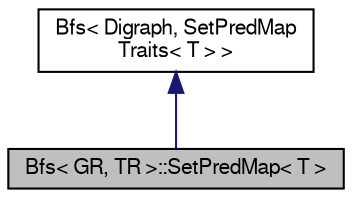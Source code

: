 digraph "Bfs&lt; GR, TR &gt;::SetPredMap&lt; T &gt;"
{
 // LATEX_PDF_SIZE
  edge [fontname="FreeSans",fontsize="10",labelfontname="FreeSans",labelfontsize="10"];
  node [fontname="FreeSans",fontsize="10",shape=record];
  Node0 [label="Bfs\< GR, TR \>::SetPredMap\< T \>",height=0.2,width=0.4,color="black", fillcolor="grey75", style="filled", fontcolor="black",tooltip="Named parameter for setting PredMap type."];
  Node1 -> Node0 [dir="back",color="midnightblue",fontsize="10",style="solid",fontname="FreeSans"];
  Node1 [label="Bfs\< Digraph, SetPredMap\lTraits\< T \> \>",height=0.2,width=0.4,color="black", fillcolor="white", style="filled",URL="$a01453.html",tooltip=" "];
}
